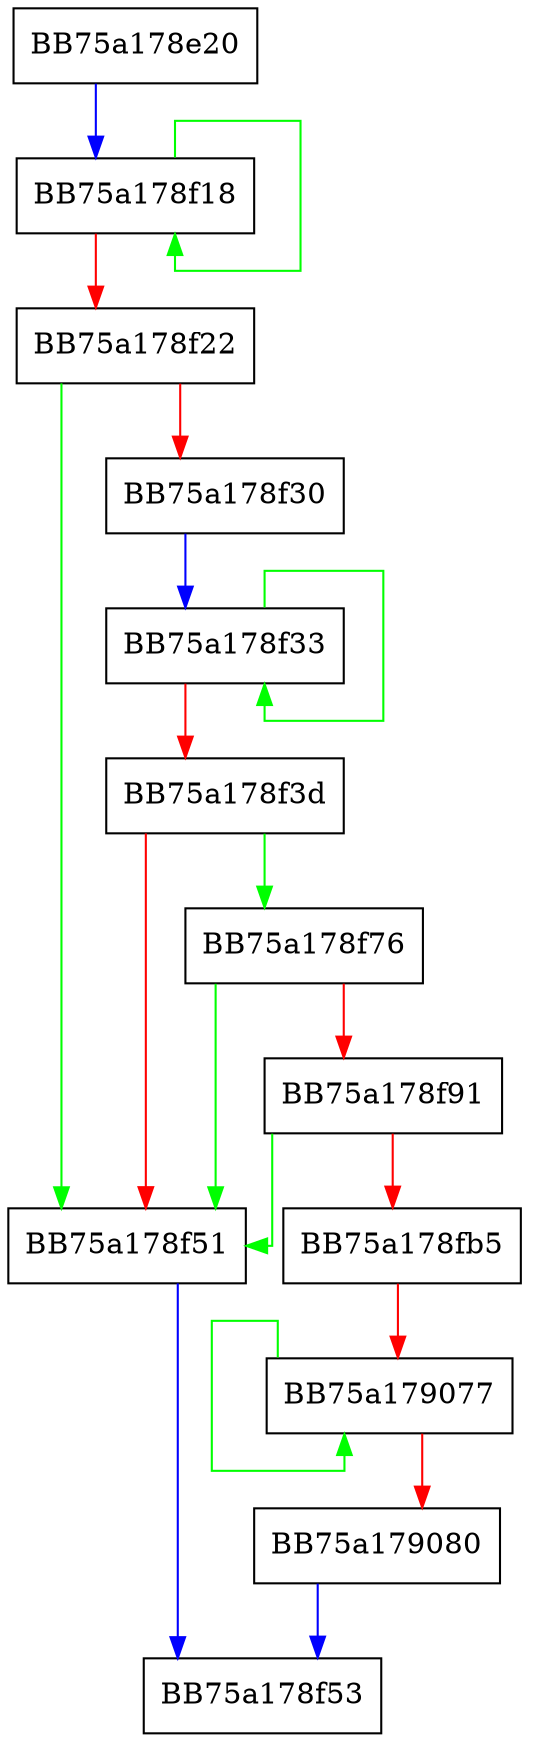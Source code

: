 digraph throwNativeError {
  node [shape="box"];
  graph [splines=ortho];
  BB75a178e20 -> BB75a178f18 [color="blue"];
  BB75a178f18 -> BB75a178f18 [color="green"];
  BB75a178f18 -> BB75a178f22 [color="red"];
  BB75a178f22 -> BB75a178f51 [color="green"];
  BB75a178f22 -> BB75a178f30 [color="red"];
  BB75a178f30 -> BB75a178f33 [color="blue"];
  BB75a178f33 -> BB75a178f33 [color="green"];
  BB75a178f33 -> BB75a178f3d [color="red"];
  BB75a178f3d -> BB75a178f76 [color="green"];
  BB75a178f3d -> BB75a178f51 [color="red"];
  BB75a178f51 -> BB75a178f53 [color="blue"];
  BB75a178f76 -> BB75a178f51 [color="green"];
  BB75a178f76 -> BB75a178f91 [color="red"];
  BB75a178f91 -> BB75a178f51 [color="green"];
  BB75a178f91 -> BB75a178fb5 [color="red"];
  BB75a178fb5 -> BB75a179077 [color="red"];
  BB75a179077 -> BB75a179077 [color="green"];
  BB75a179077 -> BB75a179080 [color="red"];
  BB75a179080 -> BB75a178f53 [color="blue"];
}